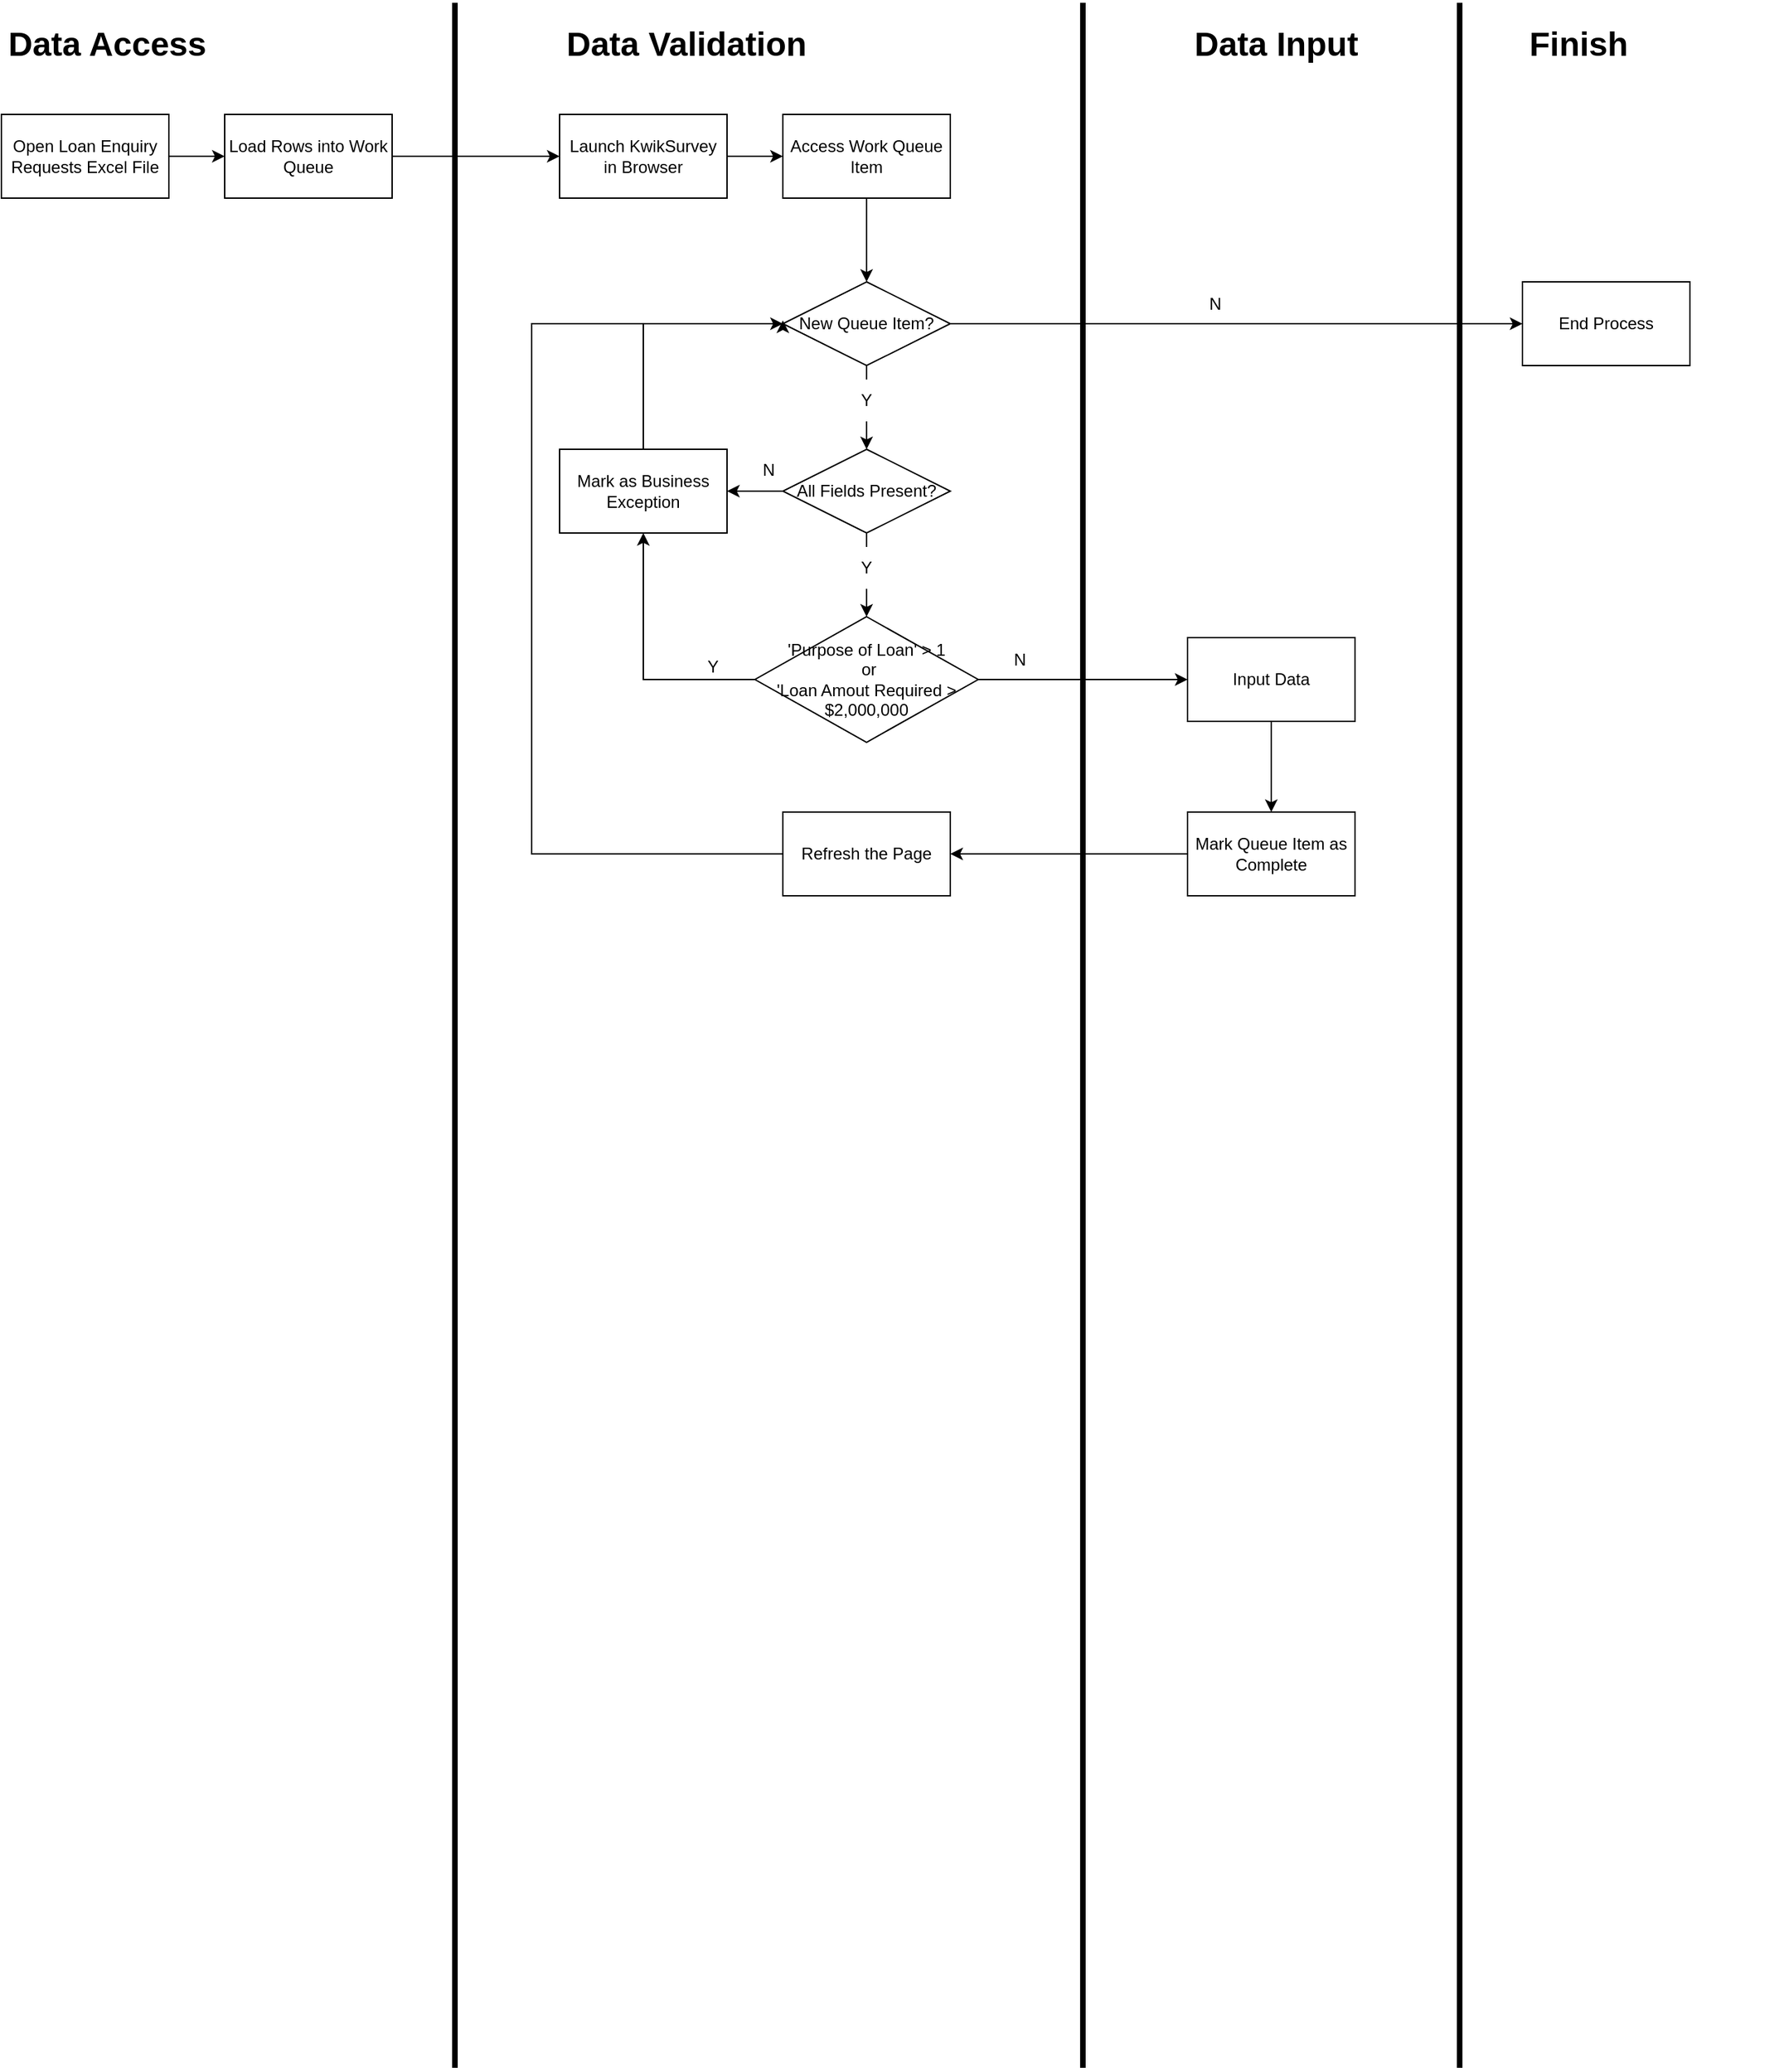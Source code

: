 <mxfile version="18.0.2" type="github">
  <diagram id="U8ebJ5xUTrtA2iBMNmvC" name="Page-1">
    <mxGraphModel dx="1221" dy="1713" grid="1" gridSize="10" guides="1" tooltips="1" connect="1" arrows="1" fold="1" page="1" pageScale="1" pageWidth="850" pageHeight="1100" math="0" shadow="0">
      <root>
        <mxCell id="0" />
        <mxCell id="1" parent="0" />
        <mxCell id="oEMK2DDUVSLNxm1tjfRJ-298" value="Y" style="text;strokeColor=none;fillColor=none;align=center;verticalAlign=middle;rounded=0;" parent="1" vertex="1">
          <mxGeometry x="560" y="460" width="60" height="30" as="geometry" />
        </mxCell>
        <mxCell id="oEMK2DDUVSLNxm1tjfRJ-281" style="edgeStyle=none;rounded=0;orthogonalLoop=1;jettySize=auto;html=1;exitX=1;exitY=0.5;exitDx=0;exitDy=0;entryX=0;entryY=0.5;entryDx=0;entryDy=0;" parent="1" source="oEMK2DDUVSLNxm1tjfRJ-1" target="oEMK2DDUVSLNxm1tjfRJ-2" edge="1">
          <mxGeometry relative="1" as="geometry">
            <Array as="points">
              <mxPoint x="240" y="110" />
            </Array>
          </mxGeometry>
        </mxCell>
        <mxCell id="oEMK2DDUVSLNxm1tjfRJ-1" value="Open Loan Enquiry Requests Excel File" style="rounded=0;whiteSpace=wrap;html=1;" parent="1" vertex="1">
          <mxGeometry x="80" y="80" width="120" height="60" as="geometry" />
        </mxCell>
        <mxCell id="oEMK2DDUVSLNxm1tjfRJ-282" style="edgeStyle=none;rounded=0;orthogonalLoop=1;jettySize=auto;html=1;exitX=1;exitY=0.5;exitDx=0;exitDy=0;entryX=0;entryY=0.5;entryDx=0;entryDy=0;" parent="1" source="oEMK2DDUVSLNxm1tjfRJ-2" target="oEMK2DDUVSLNxm1tjfRJ-3" edge="1">
          <mxGeometry relative="1" as="geometry">
            <mxPoint x="440" y="110" as="sourcePoint" />
          </mxGeometry>
        </mxCell>
        <mxCell id="oEMK2DDUVSLNxm1tjfRJ-2" value="Load Rows into Work Queue" style="rounded=0;whiteSpace=wrap;html=1;" parent="1" vertex="1">
          <mxGeometry x="240" y="80" width="120" height="60" as="geometry" />
        </mxCell>
        <mxCell id="oEMK2DDUVSLNxm1tjfRJ-283" style="edgeStyle=none;rounded=0;orthogonalLoop=1;jettySize=auto;html=1;exitX=1;exitY=0.5;exitDx=0;exitDy=0;entryX=0;entryY=0.5;entryDx=0;entryDy=0;" parent="1" source="oEMK2DDUVSLNxm1tjfRJ-3" target="oEMK2DDUVSLNxm1tjfRJ-4" edge="1">
          <mxGeometry relative="1" as="geometry" />
        </mxCell>
        <mxCell id="oEMK2DDUVSLNxm1tjfRJ-3" value="Launch KwikSurvey in Browser" style="rounded=0;whiteSpace=wrap;html=1;" parent="1" vertex="1">
          <mxGeometry x="480" y="80" width="120" height="60" as="geometry" />
        </mxCell>
        <mxCell id="oEMK2DDUVSLNxm1tjfRJ-284" style="edgeStyle=none;rounded=0;orthogonalLoop=1;jettySize=auto;html=1;exitX=0.5;exitY=1;exitDx=0;exitDy=0;entryX=0.5;entryY=0;entryDx=0;entryDy=0;" parent="1" source="oEMK2DDUVSLNxm1tjfRJ-4" target="oEMK2DDUVSLNxm1tjfRJ-5" edge="1">
          <mxGeometry relative="1" as="geometry" />
        </mxCell>
        <mxCell id="oEMK2DDUVSLNxm1tjfRJ-4" value="Access Work Queue Item" style="rounded=0;whiteSpace=wrap;html=1;" parent="1" vertex="1">
          <mxGeometry x="640" y="80" width="120" height="60" as="geometry" />
        </mxCell>
        <mxCell id="oEMK2DDUVSLNxm1tjfRJ-286" style="edgeStyle=none;rounded=0;orthogonalLoop=1;jettySize=auto;html=1;exitX=0.5;exitY=1;exitDx=0;exitDy=0;startArrow=none;" parent="1" source="oEMK2DDUVSLNxm1tjfRJ-287" edge="1">
          <mxGeometry relative="1" as="geometry">
            <mxPoint x="700" y="320" as="targetPoint" />
          </mxGeometry>
        </mxCell>
        <mxCell id="oEMK2DDUVSLNxm1tjfRJ-340" style="edgeStyle=none;rounded=0;orthogonalLoop=1;jettySize=auto;html=1;exitX=1;exitY=0.5;exitDx=0;exitDy=0;entryX=0;entryY=0.5;entryDx=0;entryDy=0;" parent="1" source="oEMK2DDUVSLNxm1tjfRJ-5" target="oEMK2DDUVSLNxm1tjfRJ-339" edge="1">
          <mxGeometry relative="1" as="geometry" />
        </mxCell>
        <mxCell id="oEMK2DDUVSLNxm1tjfRJ-5" value="New Queue Item?" style="rhombus;whiteSpace=wrap;html=1;" parent="1" vertex="1">
          <mxGeometry x="640" y="200" width="120" height="60" as="geometry" />
        </mxCell>
        <mxCell id="oEMK2DDUVSLNxm1tjfRJ-287" value="Y" style="text;html=1;strokeColor=none;fillColor=none;align=center;verticalAlign=middle;whiteSpace=wrap;rounded=0;" parent="1" vertex="1">
          <mxGeometry x="670" y="270" width="60" height="30" as="geometry" />
        </mxCell>
        <mxCell id="oEMK2DDUVSLNxm1tjfRJ-288" value="" style="edgeStyle=none;rounded=0;orthogonalLoop=1;jettySize=auto;html=1;exitX=0.5;exitY=1;exitDx=0;exitDy=0;endArrow=none;" parent="1" source="oEMK2DDUVSLNxm1tjfRJ-5" target="oEMK2DDUVSLNxm1tjfRJ-287" edge="1">
          <mxGeometry relative="1" as="geometry">
            <mxPoint x="700" y="260" as="sourcePoint" />
            <mxPoint x="700" y="320" as="targetPoint" />
          </mxGeometry>
        </mxCell>
        <mxCell id="oEMK2DDUVSLNxm1tjfRJ-291" value="" style="edgeStyle=none;rounded=0;orthogonalLoop=1;jettySize=auto;html=1;" parent="1" source="oEMK2DDUVSLNxm1tjfRJ-289" target="oEMK2DDUVSLNxm1tjfRJ-290" edge="1">
          <mxGeometry relative="1" as="geometry" />
        </mxCell>
        <mxCell id="oEMK2DDUVSLNxm1tjfRJ-303" style="edgeStyle=none;rounded=0;orthogonalLoop=1;jettySize=auto;html=1;exitX=0.5;exitY=1;exitDx=0;exitDy=0;entryX=0.5;entryY=0;entryDx=0;entryDy=0;startArrow=none;" parent="1" source="oEMK2DDUVSLNxm1tjfRJ-304" target="oEMK2DDUVSLNxm1tjfRJ-296" edge="1">
          <mxGeometry relative="1" as="geometry" />
        </mxCell>
        <mxCell id="oEMK2DDUVSLNxm1tjfRJ-289" value="All Fields Present?" style="rhombus;whiteSpace=wrap;html=1;" parent="1" vertex="1">
          <mxGeometry x="640" y="320" width="120" height="60" as="geometry" />
        </mxCell>
        <mxCell id="oEMK2DDUVSLNxm1tjfRJ-295" style="edgeStyle=orthogonalEdgeStyle;rounded=0;orthogonalLoop=1;jettySize=auto;html=1;exitX=0.5;exitY=0;exitDx=0;exitDy=0;entryX=0;entryY=0.5;entryDx=0;entryDy=0;" parent="1" source="oEMK2DDUVSLNxm1tjfRJ-290" target="oEMK2DDUVSLNxm1tjfRJ-5" edge="1">
          <mxGeometry relative="1" as="geometry" />
        </mxCell>
        <mxCell id="oEMK2DDUVSLNxm1tjfRJ-290" value="Mark as Business Exception" style="rounded=0;whiteSpace=wrap;html=1;" parent="1" vertex="1">
          <mxGeometry x="480" y="320" width="120" height="60" as="geometry" />
        </mxCell>
        <mxCell id="oEMK2DDUVSLNxm1tjfRJ-292" value="N" style="text;html=1;strokeColor=none;fillColor=none;align=center;verticalAlign=middle;whiteSpace=wrap;rounded=0;" parent="1" vertex="1">
          <mxGeometry x="600" y="320" width="60" height="30" as="geometry" />
        </mxCell>
        <mxCell id="oEMK2DDUVSLNxm1tjfRJ-297" style="edgeStyle=orthogonalEdgeStyle;rounded=0;orthogonalLoop=1;jettySize=auto;html=1;entryX=0.5;entryY=1;entryDx=0;entryDy=0;" parent="1" source="oEMK2DDUVSLNxm1tjfRJ-296" target="oEMK2DDUVSLNxm1tjfRJ-290" edge="1">
          <mxGeometry relative="1" as="geometry" />
        </mxCell>
        <mxCell id="oEMK2DDUVSLNxm1tjfRJ-296" value="&#39;Purpose of Loan&#39; &amp;gt; 1&lt;br&gt;&amp;nbsp;or &lt;br&gt;&#39;Loan Amout Required &amp;gt; $2,000,000" style="rhombus;whiteSpace=wrap;html=1;" parent="1" vertex="1">
          <mxGeometry x="620" y="440" width="160" height="90" as="geometry" />
        </mxCell>
        <mxCell id="oEMK2DDUVSLNxm1tjfRJ-304" value="Y" style="text;html=1;strokeColor=none;fillColor=none;align=center;verticalAlign=middle;whiteSpace=wrap;rounded=0;" parent="1" vertex="1">
          <mxGeometry x="670" y="390" width="60" height="30" as="geometry" />
        </mxCell>
        <mxCell id="oEMK2DDUVSLNxm1tjfRJ-305" value="" style="edgeStyle=none;rounded=0;orthogonalLoop=1;jettySize=auto;html=1;exitX=0.5;exitY=1;exitDx=0;exitDy=0;entryX=0.5;entryY=0;entryDx=0;entryDy=0;endArrow=none;" parent="1" source="oEMK2DDUVSLNxm1tjfRJ-289" target="oEMK2DDUVSLNxm1tjfRJ-304" edge="1">
          <mxGeometry relative="1" as="geometry">
            <mxPoint x="700" y="380" as="sourcePoint" />
            <mxPoint x="700" y="440" as="targetPoint" />
          </mxGeometry>
        </mxCell>
        <mxCell id="oEMK2DDUVSLNxm1tjfRJ-316" style="edgeStyle=none;rounded=0;orthogonalLoop=1;jettySize=auto;html=1;exitX=0.5;exitY=1;exitDx=0;exitDy=0;entryX=0.5;entryY=0;entryDx=0;entryDy=0;" parent="1" source="oEMK2DDUVSLNxm1tjfRJ-306" target="oEMK2DDUVSLNxm1tjfRJ-334" edge="1">
          <mxGeometry relative="1" as="geometry">
            <mxPoint x="990" y="560" as="targetPoint" />
          </mxGeometry>
        </mxCell>
        <mxCell id="oEMK2DDUVSLNxm1tjfRJ-306" value="Input Data" style="rounded=0;whiteSpace=wrap;html=1;" parent="1" vertex="1">
          <mxGeometry x="930" y="455" width="120" height="60" as="geometry" />
        </mxCell>
        <mxCell id="oEMK2DDUVSLNxm1tjfRJ-309" value="" style="edgeStyle=none;rounded=0;orthogonalLoop=1;jettySize=auto;html=1;exitX=1;exitY=0.5;exitDx=0;exitDy=0;entryX=0;entryY=0.5;entryDx=0;entryDy=0;endArrow=none;startArrow=none;" parent="1" target="oEMK2DDUVSLNxm1tjfRJ-306" edge="1">
          <mxGeometry relative="1" as="geometry">
            <mxPoint x="930" y="470" as="sourcePoint" />
            <mxPoint x="790" y="600" as="targetPoint" />
          </mxGeometry>
        </mxCell>
        <mxCell id="oEMK2DDUVSLNxm1tjfRJ-337" style="edgeStyle=orthogonalEdgeStyle;rounded=0;orthogonalLoop=1;jettySize=auto;html=1;exitX=0;exitY=0.5;exitDx=0;exitDy=0;entryX=1;entryY=0.5;entryDx=0;entryDy=0;" parent="1" source="oEMK2DDUVSLNxm1tjfRJ-334" target="oEMK2DDUVSLNxm1tjfRJ-335" edge="1">
          <mxGeometry relative="1" as="geometry" />
        </mxCell>
        <mxCell id="oEMK2DDUVSLNxm1tjfRJ-334" value="Mark Queue Item as Complete" style="rounded=0;whiteSpace=wrap;html=1;" parent="1" vertex="1">
          <mxGeometry x="930" y="580" width="120" height="60" as="geometry" />
        </mxCell>
        <mxCell id="rsWuoSXoNWFiBm00eFx8-3" style="edgeStyle=orthogonalEdgeStyle;rounded=0;orthogonalLoop=1;jettySize=auto;html=1;exitX=0;exitY=0.5;exitDx=0;exitDy=0;" edge="1" parent="1" source="oEMK2DDUVSLNxm1tjfRJ-335">
          <mxGeometry relative="1" as="geometry">
            <mxPoint x="640" y="227.6" as="targetPoint" />
            <Array as="points">
              <mxPoint x="460" y="610" />
              <mxPoint x="460" y="230" />
              <mxPoint x="640" y="230" />
            </Array>
          </mxGeometry>
        </mxCell>
        <mxCell id="oEMK2DDUVSLNxm1tjfRJ-335" value="Refresh the Page" style="rounded=0;whiteSpace=wrap;html=1;" parent="1" vertex="1">
          <mxGeometry x="640" y="580" width="120" height="60" as="geometry" />
        </mxCell>
        <mxCell id="oEMK2DDUVSLNxm1tjfRJ-339" value="End Process" style="rounded=0;whiteSpace=wrap;html=1;" parent="1" vertex="1">
          <mxGeometry x="1170" y="200" width="120" height="60" as="geometry" />
        </mxCell>
        <mxCell id="oEMK2DDUVSLNxm1tjfRJ-341" value="N" style="text;strokeColor=none;fillColor=none;align=center;verticalAlign=middle;rounded=0;" parent="1" vertex="1">
          <mxGeometry x="920" y="200" width="60" height="30" as="geometry" />
        </mxCell>
        <mxCell id="oEMK2DDUVSLNxm1tjfRJ-343" style="edgeStyle=none;rounded=0;orthogonalLoop=1;jettySize=auto;html=1;exitX=1;exitY=0.5;exitDx=0;exitDy=0;" parent="1" source="oEMK2DDUVSLNxm1tjfRJ-296" edge="1">
          <mxGeometry relative="1" as="geometry">
            <mxPoint x="790" y="470" as="sourcePoint" />
            <mxPoint x="930" y="485" as="targetPoint" />
          </mxGeometry>
        </mxCell>
        <mxCell id="oEMK2DDUVSLNxm1tjfRJ-344" value="&lt;h1&gt;Data Access&lt;/h1&gt;" style="text;html=1;strokeColor=none;fillColor=none;spacing=5;spacingTop=-20;whiteSpace=wrap;overflow=hidden;rounded=0;" parent="1" vertex="1">
          <mxGeometry x="80" y="10" width="190" height="50" as="geometry" />
        </mxCell>
        <mxCell id="oEMK2DDUVSLNxm1tjfRJ-345" value="&lt;h1&gt;Data Validation&lt;/h1&gt;" style="text;html=1;strokeColor=none;fillColor=none;spacing=5;spacingTop=-20;whiteSpace=wrap;overflow=hidden;rounded=0;" parent="1" vertex="1">
          <mxGeometry x="480" y="10" width="190" height="60" as="geometry" />
        </mxCell>
        <mxCell id="oEMK2DDUVSLNxm1tjfRJ-346" value="&lt;h1&gt;Data Input&lt;/h1&gt;" style="text;html=1;strokeColor=none;fillColor=none;spacing=5;spacingTop=-20;whiteSpace=wrap;overflow=hidden;rounded=0;" parent="1" vertex="1">
          <mxGeometry x="930" y="10" width="190" height="45" as="geometry" />
        </mxCell>
        <mxCell id="oEMK2DDUVSLNxm1tjfRJ-347" value="&lt;h1&gt;Finish&lt;/h1&gt;" style="text;html=1;strokeColor=none;fillColor=none;spacing=5;spacingTop=-20;whiteSpace=wrap;overflow=hidden;rounded=0;" parent="1" vertex="1">
          <mxGeometry x="1170" y="10" width="190" height="50" as="geometry" />
        </mxCell>
        <mxCell id="oEMK2DDUVSLNxm1tjfRJ-348" value="" style="line;strokeWidth=4;direction=south;html=1;perimeter=backbonePerimeter;points=[];outlineConnect=0;labelBackgroundColor=#99FFFF;" parent="1" vertex="1">
          <mxGeometry x="400" width="10" height="1480" as="geometry" />
        </mxCell>
        <mxCell id="oEMK2DDUVSLNxm1tjfRJ-350" value="" style="line;strokeWidth=4;direction=south;html=1;perimeter=backbonePerimeter;points=[];outlineConnect=0;labelBackgroundColor=#99FFFF;" parent="1" vertex="1">
          <mxGeometry x="850" width="10" height="1480" as="geometry" />
        </mxCell>
        <mxCell id="oEMK2DDUVSLNxm1tjfRJ-351" value="N" style="text;strokeColor=none;fillColor=none;align=center;verticalAlign=middle;rounded=0;labelBackgroundColor=none;" parent="1" vertex="1">
          <mxGeometry x="780" y="455" width="60" height="30" as="geometry" />
        </mxCell>
        <mxCell id="oEMK2DDUVSLNxm1tjfRJ-352" value="" style="line;strokeWidth=4;direction=south;html=1;perimeter=backbonePerimeter;points=[];outlineConnect=0;labelBackgroundColor=none;" parent="1" vertex="1">
          <mxGeometry x="1120" width="10" height="1480" as="geometry" />
        </mxCell>
      </root>
    </mxGraphModel>
  </diagram>
</mxfile>
